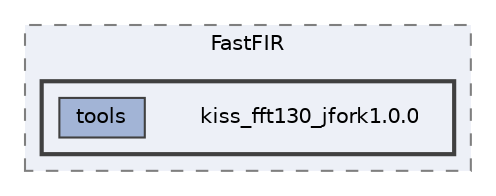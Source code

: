 digraph "/Users/geobrown/Research/ultralight-tags/software/host/btdataviz/FastFIR/kiss_fft130_jfork1.0.0"
{
 // LATEX_PDF_SIZE
  bgcolor="transparent";
  edge [fontname=Helvetica,fontsize=10,labelfontname=Helvetica,labelfontsize=10];
  node [fontname=Helvetica,fontsize=10,shape=box,height=0.2,width=0.4];
  compound=true
  subgraph clusterdir_aa5e32e94953af7e4795af36d24d54e7 {
    graph [ bgcolor="#edf0f7", pencolor="grey50", label="FastFIR", fontname=Helvetica,fontsize=10 style="filled,dashed", URL="dir_aa5e32e94953af7e4795af36d24d54e7.html",tooltip=""]
  subgraph clusterdir_8c97c05ef2acbeb04960577052ac9c82 {
    graph [ bgcolor="#edf0f7", pencolor="grey25", label="", fontname=Helvetica,fontsize=10 style="filled,bold", URL="dir_8c97c05ef2acbeb04960577052ac9c82.html",tooltip=""]
    dir_8c97c05ef2acbeb04960577052ac9c82 [shape=plaintext, label="kiss_fft130_jfork1.0.0"];
  dir_b44ae71ed2736ea20616726f3a3b46c0 [label="tools", fillcolor="#a2b4d6", color="grey25", style="filled", URL="dir_b44ae71ed2736ea20616726f3a3b46c0.html",tooltip=""];
  }
  }
}
